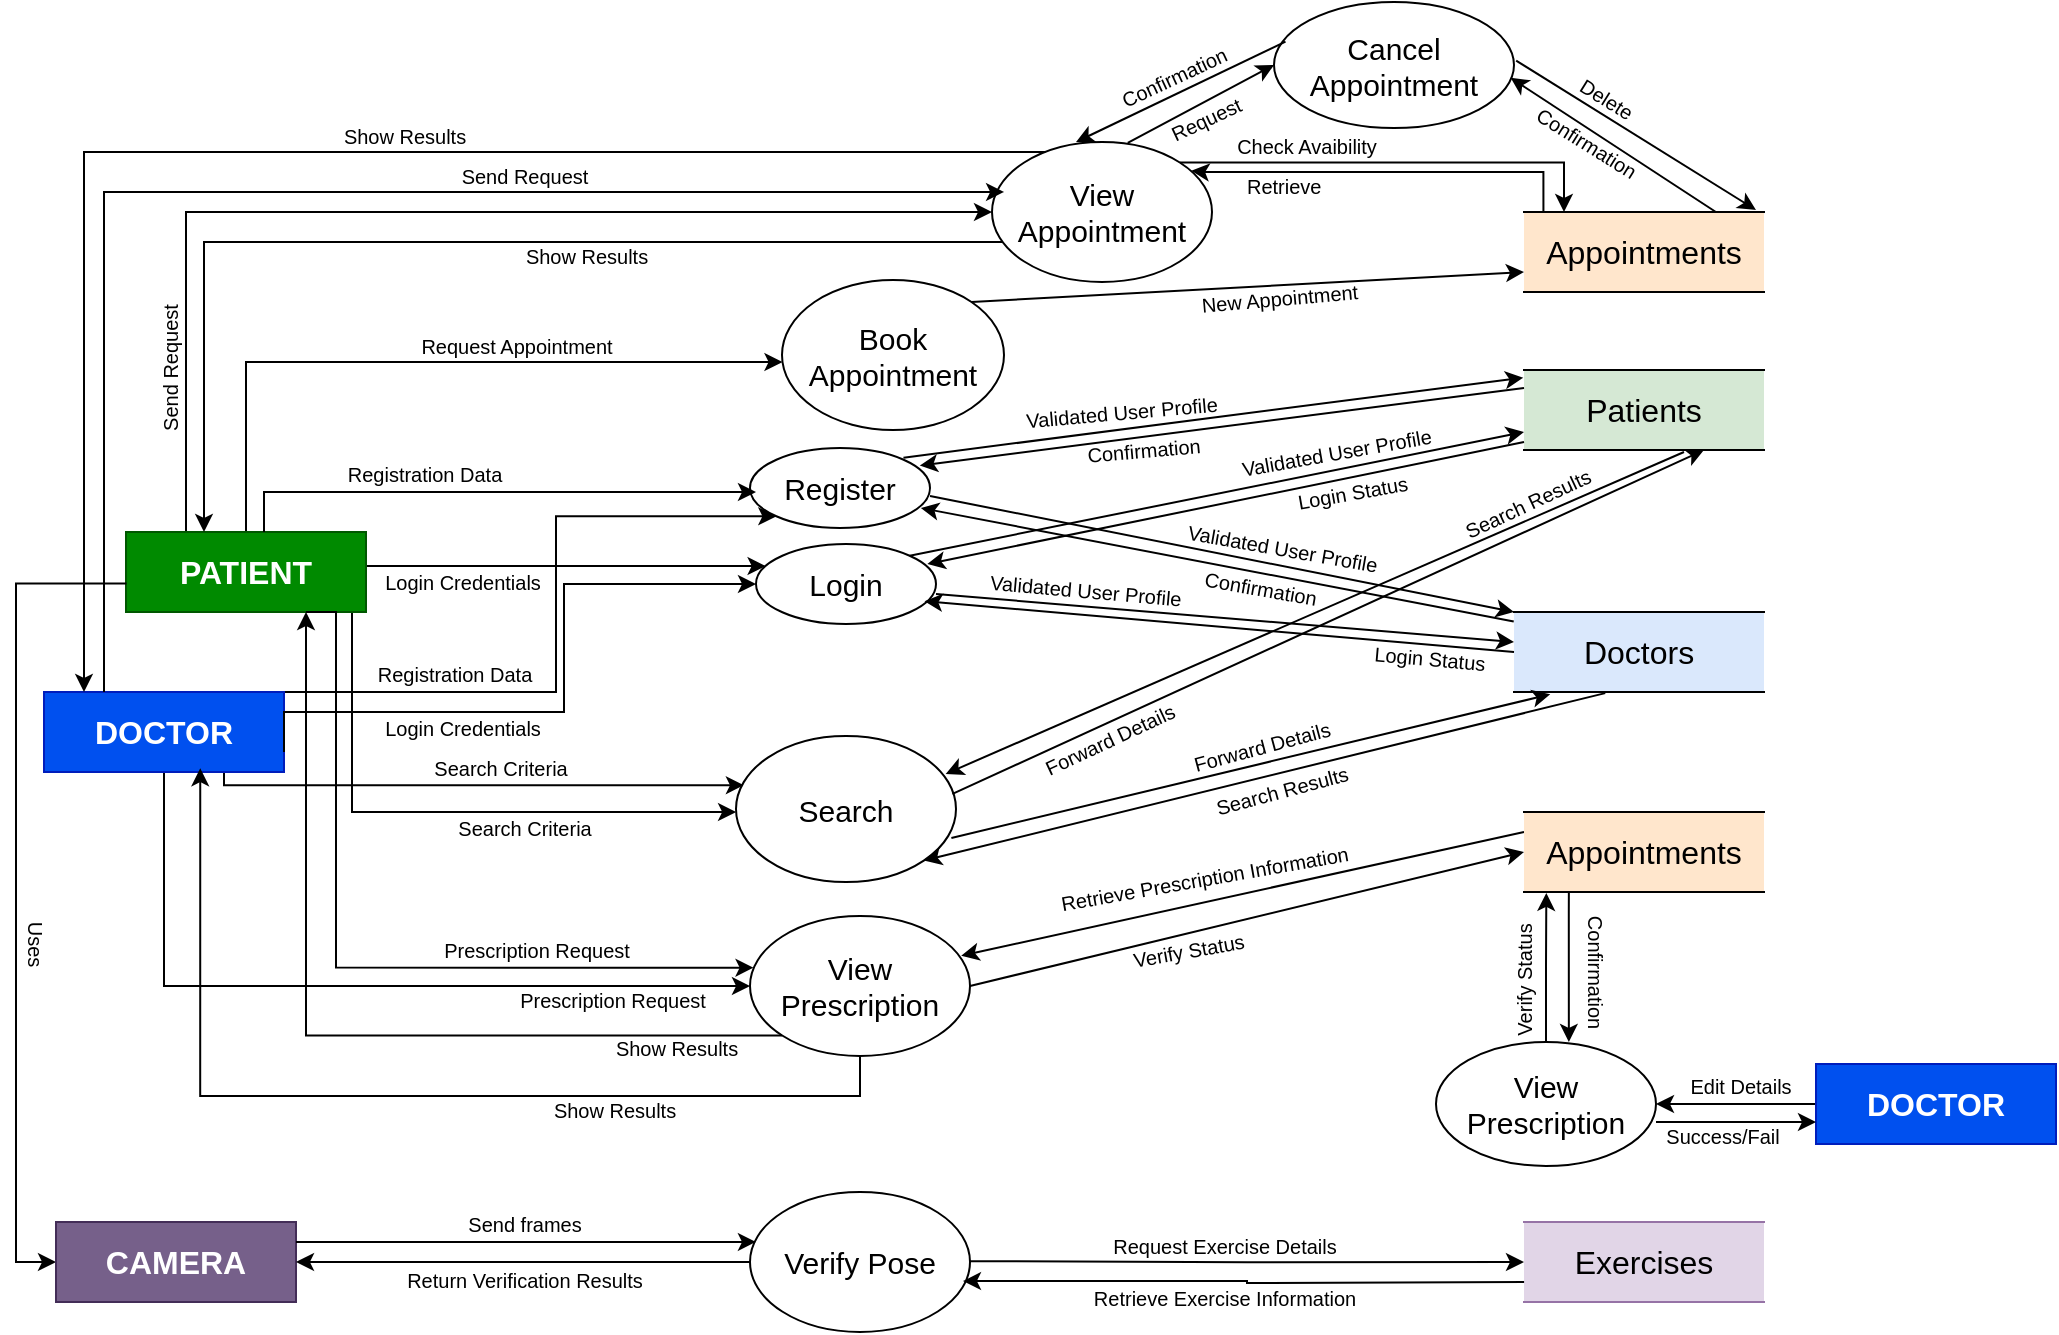 <mxfile version="28.2.5">
  <diagram name="Page-1" id="5ZiOnMxFXzEPqADjw09J">
    <mxGraphModel dx="1106" dy="609" grid="1" gridSize="10" guides="1" tooltips="1" connect="1" arrows="1" fold="1" page="1" pageScale="1" pageWidth="1169" pageHeight="827" math="0" shadow="0">
      <root>
        <mxCell id="0" />
        <mxCell id="1" parent="0" />
        <mxCell id="waqpgnGIKYoHZYGL3liz-4" style="edgeStyle=orthogonalEdgeStyle;rounded=0;orthogonalLoop=1;jettySize=auto;html=1;exitX=0.5;exitY=0;exitDx=0;exitDy=0;strokeColor=default;fontSize=16;" parent="1" source="ITKVBOuoMlczPPvl_M08-1" target="ITKVBOuoMlczPPvl_M08-7" edge="1">
          <mxGeometry relative="1" as="geometry">
            <mxPoint x="209" y="326" as="sourcePoint" />
            <mxPoint x="392" y="306" as="targetPoint" />
            <Array as="points">
              <mxPoint x="190" y="261" />
            </Array>
          </mxGeometry>
        </mxCell>
        <mxCell id="8ObjCxweGn8kpc9Idvh4-2" value="Request Appointment" style="edgeLabel;html=1;align=center;verticalAlign=bottom;resizable=0;points=[];fontSize=10;labelPosition=center;verticalLabelPosition=top;textShadow=0;labelBorderColor=none;labelBackgroundColor=none;" parent="waqpgnGIKYoHZYGL3liz-4" vertex="1" connectable="0">
          <mxGeometry x="0.253" y="1" relative="1" as="geometry">
            <mxPoint x="-2" y="1" as="offset" />
          </mxGeometry>
        </mxCell>
        <mxCell id="8ObjCxweGn8kpc9Idvh4-12" style="edgeStyle=orthogonalEdgeStyle;rounded=0;orthogonalLoop=1;jettySize=auto;html=1;exitX=1;exitY=0.5;exitDx=0;exitDy=0;" parent="1" source="ITKVBOuoMlczPPvl_M08-1" target="ITKVBOuoMlczPPvl_M08-5" edge="1">
          <mxGeometry relative="1" as="geometry">
            <mxPoint x="264" y="363.04" as="sourcePoint" />
            <mxPoint x="394.0" y="472.04" as="targetPoint" />
            <Array as="points">
              <mxPoint x="209" y="363" />
              <mxPoint x="449" y="363" />
            </Array>
          </mxGeometry>
        </mxCell>
        <mxCell id="8ObjCxweGn8kpc9Idvh4-30" style="edgeStyle=orthogonalEdgeStyle;rounded=0;orthogonalLoop=1;jettySize=auto;html=1;exitX=1;exitY=1;exitDx=0;exitDy=0;" parent="1" target="ITKVBOuoMlczPPvl_M08-11" edge="1">
          <mxGeometry relative="1" as="geometry">
            <Array as="points">
              <mxPoint x="243" y="384" />
              <mxPoint x="243" y="486" />
            </Array>
            <mxPoint x="203" y="384" as="sourcePoint" />
            <mxPoint x="429" y="486" as="targetPoint" />
          </mxGeometry>
        </mxCell>
        <mxCell id="vBy_Wl7hoCfyK3llR71G-22" style="edgeStyle=orthogonalEdgeStyle;rounded=0;orthogonalLoop=1;jettySize=auto;html=1;exitX=0.25;exitY=0;exitDx=0;exitDy=0;entryX=0;entryY=0.5;entryDx=0;entryDy=0;" parent="1" source="ITKVBOuoMlczPPvl_M08-1" target="waqpgnGIKYoHZYGL3liz-43" edge="1">
          <mxGeometry relative="1" as="geometry">
            <Array as="points">
              <mxPoint x="160" y="186" />
              <mxPoint x="559" y="186" />
            </Array>
          </mxGeometry>
        </mxCell>
        <mxCell id="ITKVBOuoMlczPPvl_M08-1" value="&lt;h2&gt;&lt;font style=&quot;font-size: 16px;&quot;&gt;PATIENT&lt;/font&gt;&lt;/h2&gt;" style="rounded=0;whiteSpace=wrap;html=1;fillColor=#008a00;fontColor=#ffffff;strokeColor=#005700;" parent="1" vertex="1">
          <mxGeometry x="130" y="346" width="120" height="40" as="geometry" />
        </mxCell>
        <mxCell id="8ObjCxweGn8kpc9Idvh4-8" style="edgeStyle=orthogonalEdgeStyle;rounded=0;orthogonalLoop=1;jettySize=auto;html=1;exitX=1;exitY=0.25;exitDx=0;exitDy=0;entryX=0;entryY=1;entryDx=0;entryDy=0;" parent="1" source="ITKVBOuoMlczPPvl_M08-2" target="ITKVBOuoMlczPPvl_M08-3" edge="1">
          <mxGeometry relative="1" as="geometry">
            <Array as="points">
              <mxPoint x="209" y="426" />
              <mxPoint x="345" y="426" />
              <mxPoint x="345" y="338" />
            </Array>
          </mxGeometry>
        </mxCell>
        <mxCell id="8ObjCxweGn8kpc9Idvh4-31" style="edgeStyle=orthogonalEdgeStyle;rounded=0;orthogonalLoop=1;jettySize=auto;html=1;exitX=0.75;exitY=1;exitDx=0;exitDy=0;entryX=0.036;entryY=0.337;entryDx=0;entryDy=0;entryPerimeter=0;" parent="1" source="ITKVBOuoMlczPPvl_M08-2" target="ITKVBOuoMlczPPvl_M08-11" edge="1">
          <mxGeometry relative="1" as="geometry">
            <mxPoint x="429" y="466" as="targetPoint" />
            <Array as="points">
              <mxPoint x="179" y="473" />
            </Array>
          </mxGeometry>
        </mxCell>
        <mxCell id="vBy_Wl7hoCfyK3llR71G-45" style="edgeStyle=orthogonalEdgeStyle;rounded=0;orthogonalLoop=1;jettySize=auto;html=1;exitX=0.5;exitY=1;exitDx=0;exitDy=0;entryX=0;entryY=0.5;entryDx=0;entryDy=0;" parent="1" source="ITKVBOuoMlczPPvl_M08-2" target="ITKVBOuoMlczPPvl_M08-9" edge="1">
          <mxGeometry relative="1" as="geometry" />
        </mxCell>
        <mxCell id="ITKVBOuoMlczPPvl_M08-2" value="&lt;font style=&quot;font-size: 16px;&quot;&gt;&lt;b style=&quot;&quot;&gt;DOCTOR&lt;/b&gt;&lt;/font&gt;" style="rounded=0;whiteSpace=wrap;html=1;fillColor=#0050ef;fontColor=#ffffff;strokeColor=#001DBC;" parent="1" vertex="1">
          <mxGeometry x="89" y="426" width="120" height="40" as="geometry" />
        </mxCell>
        <mxCell id="8ObjCxweGn8kpc9Idvh4-46" style="rounded=0;orthogonalLoop=1;jettySize=auto;html=1;exitX=1;exitY=0;exitDx=0;exitDy=0;entryX=-0.003;entryY=0.096;entryDx=0;entryDy=0;entryPerimeter=0;" parent="1" target="waqpgnGIKYoHZYGL3liz-26" edge="1">
          <mxGeometry relative="1" as="geometry">
            <mxPoint x="518.735" y="308.82" as="sourcePoint" />
            <mxPoint x="829" y="264" as="targetPoint" />
          </mxGeometry>
        </mxCell>
        <mxCell id="ITKVBOuoMlczPPvl_M08-3" value="&lt;font style=&quot;font-size: 15px;&quot;&gt;Register&lt;/font&gt;" style="ellipse;whiteSpace=wrap;html=1;" parent="1" vertex="1">
          <mxGeometry x="442" y="304" width="90" height="40" as="geometry" />
        </mxCell>
        <mxCell id="ITKVBOuoMlczPPvl_M08-5" value="&lt;font style=&quot;font-size: 15px;&quot;&gt;Login&lt;/font&gt;" style="ellipse;whiteSpace=wrap;html=1;" parent="1" vertex="1">
          <mxGeometry x="445" y="352" width="90" height="40" as="geometry" />
        </mxCell>
        <mxCell id="vBy_Wl7hoCfyK3llR71G-34" style="rounded=0;orthogonalLoop=1;jettySize=auto;html=1;exitX=0;exitY=0;exitDx=0;exitDy=0;entryX=0;entryY=0.75;entryDx=0;entryDy=0;" parent="1" source="ITKVBOuoMlczPPvl_M08-7" target="waqpgnGIKYoHZYGL3liz-29" edge="1">
          <mxGeometry relative="1" as="geometry" />
        </mxCell>
        <mxCell id="ITKVBOuoMlczPPvl_M08-7" value="&lt;font style=&quot;font-size: 15px;&quot;&gt;Book Appointment&lt;/font&gt;" style="ellipse;whiteSpace=wrap;html=1;spacing=8;direction=south;" parent="1" vertex="1">
          <mxGeometry x="458" y="220" width="111" height="75" as="geometry" />
        </mxCell>
        <mxCell id="ITKVBOuoMlczPPvl_M08-8" value="&lt;span style=&quot;font-size: 15px;&quot;&gt;Cancel Appointment&lt;/span&gt;" style="ellipse;whiteSpace=wrap;html=1;" parent="1" vertex="1">
          <mxGeometry x="704" y="81" width="120" height="63" as="geometry" />
        </mxCell>
        <mxCell id="vBy_Wl7hoCfyK3llR71G-55" style="edgeStyle=orthogonalEdgeStyle;rounded=0;orthogonalLoop=1;jettySize=auto;html=1;exitX=0;exitY=1;exitDx=0;exitDy=0;entryX=0.75;entryY=1;entryDx=0;entryDy=0;" parent="1" source="ITKVBOuoMlczPPvl_M08-9" target="ITKVBOuoMlczPPvl_M08-1" edge="1">
          <mxGeometry relative="1" as="geometry" />
        </mxCell>
        <mxCell id="ITKVBOuoMlczPPvl_M08-9" value="&lt;span style=&quot;font-size: 15px;&quot;&gt;View Prescription&lt;/span&gt;" style="ellipse;whiteSpace=wrap;html=1;" parent="1" vertex="1">
          <mxGeometry x="442" y="538" width="110" height="70" as="geometry" />
        </mxCell>
        <mxCell id="ITKVBOuoMlczPPvl_M08-11" value="&lt;font style=&quot;font-size: 15px;&quot;&gt;Search&lt;/font&gt;" style="ellipse;whiteSpace=wrap;html=1;" parent="1" vertex="1">
          <mxGeometry x="435" y="448" width="110" height="73" as="geometry" />
        </mxCell>
        <mxCell id="waqpgnGIKYoHZYGL3liz-26" value="&lt;font style=&quot;font-size: 16px;&quot;&gt;Patients&lt;/font&gt;" style="shape=partialRectangle;whiteSpace=wrap;html=1;left=0;right=0;fillColor=#d5e8d4;strokeColor=#000000;fillStyle=auto;" parent="1" vertex="1">
          <mxGeometry x="829" y="265" width="120" height="40" as="geometry" />
        </mxCell>
        <mxCell id="waqpgnGIKYoHZYGL3liz-28" value="&lt;font style=&quot;font-size: 16px;&quot;&gt;Doctors&lt;/font&gt;" style="shape=partialRectangle;whiteSpace=wrap;html=1;left=0;right=0;fillColor=#dae8fc;strokeColor=#000000;fillStyle=auto;fontSize=14;" parent="1" vertex="1">
          <mxGeometry x="824" y="386" width="125" height="40" as="geometry" />
        </mxCell>
        <mxCell id="waqpgnGIKYoHZYGL3liz-29" value="&lt;font style=&quot;font-size: 16px;&quot;&gt;Appointments&lt;/font&gt;" style="shape=partialRectangle;whiteSpace=wrap;html=1;left=0;right=0;fillColor=#ffe6cc;strokeColor=#000000;fillStyle=auto;fontSize=14;" parent="1" vertex="1">
          <mxGeometry x="829" y="186" width="120" height="40" as="geometry" />
        </mxCell>
        <mxCell id="vBy_Wl7hoCfyK3llR71G-24" style="edgeStyle=orthogonalEdgeStyle;rounded=0;orthogonalLoop=1;jettySize=auto;html=1;exitX=1;exitY=0;exitDx=0;exitDy=0;" parent="1" source="waqpgnGIKYoHZYGL3liz-43" edge="1">
          <mxGeometry relative="1" as="geometry">
            <mxPoint x="849" y="186" as="targetPoint" />
            <Array as="points">
              <mxPoint x="849" y="161" />
              <mxPoint x="849" y="186" />
            </Array>
          </mxGeometry>
        </mxCell>
        <mxCell id="vBy_Wl7hoCfyK3llR71G-37" style="rounded=0;orthogonalLoop=1;jettySize=auto;html=1;exitX=0.617;exitY=0.006;exitDx=0;exitDy=0;entryX=0;entryY=0.5;entryDx=0;entryDy=0;exitPerimeter=0;" parent="1" source="waqpgnGIKYoHZYGL3liz-43" target="ITKVBOuoMlczPPvl_M08-8" edge="1">
          <mxGeometry relative="1" as="geometry" />
        </mxCell>
        <mxCell id="waqpgnGIKYoHZYGL3liz-43" value="&lt;font style=&quot;font-size: 15px;&quot;&gt;View Appointment&lt;/font&gt;" style="ellipse;whiteSpace=wrap;html=1;" parent="1" vertex="1">
          <mxGeometry x="563" y="151" width="110" height="70" as="geometry" />
        </mxCell>
        <mxCell id="vBy_Wl7hoCfyK3llR71G-50" style="rounded=0;orthogonalLoop=1;jettySize=auto;html=1;exitX=0;exitY=0.25;exitDx=0;exitDy=0;entryX=0.96;entryY=0.284;entryDx=0;entryDy=0;entryPerimeter=0;" parent="1" source="4A9rfbyklD0xVL-0n6kL-1" target="ITKVBOuoMlczPPvl_M08-9" edge="1">
          <mxGeometry relative="1" as="geometry" />
        </mxCell>
        <mxCell id="4A9rfbyklD0xVL-0n6kL-11" style="edgeStyle=orthogonalEdgeStyle;rounded=0;orthogonalLoop=1;jettySize=auto;html=1;exitX=0.002;exitY=0.645;exitDx=0;exitDy=0;entryX=0;entryY=0.5;entryDx=0;entryDy=0;exitPerimeter=0;" parent="1" source="ITKVBOuoMlczPPvl_M08-1" target="8ObjCxweGn8kpc9Idvh4-1" edge="1">
          <mxGeometry relative="1" as="geometry">
            <mxPoint x="115" y="371" as="sourcePoint" />
            <Array as="points">
              <mxPoint x="75" y="372" />
              <mxPoint x="75" y="711" />
            </Array>
          </mxGeometry>
        </mxCell>
        <mxCell id="8ObjCxweGn8kpc9Idvh4-1" value="&lt;h2&gt;&lt;font style=&quot;font-size: 16px;&quot;&gt;CAMERA&lt;/font&gt;&lt;/h2&gt;" style="rounded=0;whiteSpace=wrap;html=1;fillColor=#76608a;strokeColor=#432D57;fontColor=#ffffff;" parent="1" vertex="1">
          <mxGeometry x="95" y="691" width="120" height="40" as="geometry" />
        </mxCell>
        <mxCell id="8ObjCxweGn8kpc9Idvh4-4" style="edgeStyle=orthogonalEdgeStyle;rounded=0;orthogonalLoop=1;jettySize=auto;html=1;" parent="1" edge="1">
          <mxGeometry relative="1" as="geometry">
            <mxPoint x="199" y="346" as="sourcePoint" />
            <mxPoint x="445" y="326" as="targetPoint" />
            <Array as="points">
              <mxPoint x="199" y="326" />
              <mxPoint x="445" y="326" />
            </Array>
          </mxGeometry>
        </mxCell>
        <mxCell id="8ObjCxweGn8kpc9Idvh4-5" value="Registration Data" style="edgeLabel;html=1;align=center;verticalAlign=bottom;resizable=0;points=[];fontSize=10;labelPosition=center;verticalLabelPosition=top;textShadow=0;labelBorderColor=none;labelBackgroundColor=none;" parent="1" vertex="1" connectable="0">
          <mxGeometry x="259" y="324" as="geometry">
            <mxPoint x="20" y="1" as="offset" />
          </mxGeometry>
        </mxCell>
        <mxCell id="8ObjCxweGn8kpc9Idvh4-9" value="Registration Data" style="edgeLabel;html=1;align=center;verticalAlign=bottom;resizable=0;points=[];fontSize=10;labelPosition=center;verticalLabelPosition=top;textShadow=0;labelBorderColor=none;labelBackgroundColor=none;" parent="1" vertex="1" connectable="0">
          <mxGeometry x="294" y="425" as="geometry" />
        </mxCell>
        <mxCell id="8ObjCxweGn8kpc9Idvh4-10" style="edgeStyle=orthogonalEdgeStyle;rounded=0;orthogonalLoop=1;jettySize=auto;html=1;entryX=0;entryY=0.5;entryDx=0;entryDy=0;exitX=1;exitY=0.75;exitDx=0;exitDy=0;" parent="1" source="ITKVBOuoMlczPPvl_M08-2" target="ITKVBOuoMlczPPvl_M08-5" edge="1">
          <mxGeometry relative="1" as="geometry">
            <mxPoint x="269" y="480" as="sourcePoint" />
            <mxPoint x="389" y="426" as="targetPoint" />
            <Array as="points">
              <mxPoint x="209" y="436" />
              <mxPoint x="349" y="436" />
              <mxPoint x="349" y="372" />
            </Array>
          </mxGeometry>
        </mxCell>
        <mxCell id="8ObjCxweGn8kpc9Idvh4-11" value="Login Credentials" style="edgeLabel;html=1;align=center;verticalAlign=bottom;resizable=0;points=[];fontSize=10;labelPosition=center;verticalLabelPosition=top;textShadow=0;labelBorderColor=none;labelBackgroundColor=none;" parent="1" vertex="1" connectable="0">
          <mxGeometry x="298" y="452" as="geometry" />
        </mxCell>
        <mxCell id="8ObjCxweGn8kpc9Idvh4-13" value="Login Credentials" style="edgeLabel;html=1;align=center;verticalAlign=bottom;resizable=0;points=[];fontSize=10;labelPosition=center;verticalLabelPosition=top;textShadow=0;labelBorderColor=none;labelBackgroundColor=none;" parent="1" vertex="1" connectable="0">
          <mxGeometry x="298" y="379" as="geometry" />
        </mxCell>
        <mxCell id="8ObjCxweGn8kpc9Idvh4-25" value="Confirmation" style="edgeLabel;html=1;align=center;verticalAlign=bottom;resizable=0;points=[];fontSize=10;labelPosition=center;verticalLabelPosition=top;textShadow=0;labelBorderColor=none;rotation=-5;labelBackgroundColor=none;" parent="1" vertex="1" connectable="0">
          <mxGeometry x="656" y="281" as="geometry">
            <mxPoint x="-20" y="31" as="offset" />
          </mxGeometry>
        </mxCell>
        <mxCell id="8ObjCxweGn8kpc9Idvh4-32" value="Search Criteria" style="edgeLabel;html=1;align=center;verticalAlign=bottom;resizable=0;points=[];fontSize=10;labelPosition=center;verticalLabelPosition=top;textShadow=0;labelBorderColor=none;" parent="1" vertex="1" connectable="0">
          <mxGeometry x="317" y="472" as="geometry" />
        </mxCell>
        <mxCell id="8ObjCxweGn8kpc9Idvh4-34" style="rounded=0;orthogonalLoop=1;jettySize=auto;html=1;exitX=0.984;exitY=0.397;exitDx=0;exitDy=0;exitPerimeter=0;entryX=0.75;entryY=1;entryDx=0;entryDy=0;" parent="1" source="ITKVBOuoMlczPPvl_M08-11" target="waqpgnGIKYoHZYGL3liz-26" edge="1">
          <mxGeometry relative="1" as="geometry">
            <mxPoint x="879" y="256" as="targetPoint" />
          </mxGeometry>
        </mxCell>
        <mxCell id="8ObjCxweGn8kpc9Idvh4-35" value="Forward Details" style="edgeLabel;html=1;align=center;verticalAlign=bottom;resizable=0;points=[];fontSize=10;labelPosition=center;verticalLabelPosition=top;textShadow=0;labelBorderColor=none;rotation=-25;labelBackgroundColor=none;" parent="1" vertex="1" connectable="0">
          <mxGeometry x="619" y="425" as="geometry">
            <mxPoint x="-8" y="32" as="offset" />
          </mxGeometry>
        </mxCell>
        <mxCell id="8ObjCxweGn8kpc9Idvh4-36" style="rounded=0;orthogonalLoop=1;jettySize=auto;html=1;entryX=0.953;entryY=0.26;entryDx=0;entryDy=0;entryPerimeter=0;" parent="1" target="ITKVBOuoMlczPPvl_M08-11" edge="1">
          <mxGeometry relative="1" as="geometry">
            <mxPoint x="909" y="306" as="sourcePoint" />
            <mxPoint x="544.81" y="479.4" as="targetPoint" />
          </mxGeometry>
        </mxCell>
        <mxCell id="8ObjCxweGn8kpc9Idvh4-39" value="Validated User Profile" style="edgeLabel;html=1;align=center;verticalAlign=bottom;resizable=0;points=[];fontSize=10;labelPosition=center;verticalLabelPosition=top;textShadow=0;labelBorderColor=none;rotation=-5;labelBackgroundColor=none;" parent="1" vertex="1" connectable="0">
          <mxGeometry x="633" y="262" as="geometry">
            <mxPoint x="-8" y="32" as="offset" />
          </mxGeometry>
        </mxCell>
        <mxCell id="8ObjCxweGn8kpc9Idvh4-51" style="rounded=0;orthogonalLoop=1;jettySize=auto;html=1;exitX=0;exitY=0.25;exitDx=0;exitDy=0;entryX=0.943;entryY=0.244;entryDx=0;entryDy=0;entryPerimeter=0;" parent="1" edge="1">
          <mxGeometry relative="1" as="geometry">
            <mxPoint x="829" y="274" as="sourcePoint" />
            <mxPoint x="526.87" y="312.76" as="targetPoint" />
          </mxGeometry>
        </mxCell>
        <mxCell id="vBy_Wl7hoCfyK3llR71G-1" style="rounded=0;orthogonalLoop=1;jettySize=auto;html=1;exitX=1;exitY=0.5;exitDx=0;exitDy=0;entryX=0;entryY=0.25;entryDx=0;entryDy=0;" parent="1" edge="1">
          <mxGeometry relative="1" as="geometry">
            <mxPoint x="535" y="377" as="sourcePoint" />
            <mxPoint x="824" y="401" as="targetPoint" />
          </mxGeometry>
        </mxCell>
        <mxCell id="vBy_Wl7hoCfyK3llR71G-2" style="rounded=1;orthogonalLoop=1;jettySize=auto;html=1;exitX=0;exitY=0.5;exitDx=0;exitDy=0;curved=0;entryX=0.936;entryY=0.715;entryDx=0;entryDy=0;entryPerimeter=0;" parent="1" source="waqpgnGIKYoHZYGL3liz-28" target="ITKVBOuoMlczPPvl_M08-5" edge="1">
          <mxGeometry relative="1" as="geometry">
            <mxPoint x="869" y="403" as="sourcePoint" />
            <mxPoint x="484" y="430" as="targetPoint" />
          </mxGeometry>
        </mxCell>
        <mxCell id="vBy_Wl7hoCfyK3llR71G-3" value="Validated User Profile" style="edgeLabel;html=1;align=center;verticalAlign=bottom;resizable=0;points=[];fontSize=10;labelPosition=center;verticalLabelPosition=top;textShadow=0;labelBorderColor=none;rotation=5;labelBackgroundColor=none;" parent="1" vertex="1" connectable="0">
          <mxGeometry x="619" y="352" as="geometry">
            <mxPoint x="-8" y="32" as="offset" />
          </mxGeometry>
        </mxCell>
        <mxCell id="vBy_Wl7hoCfyK3llR71G-4" value="Login Status" style="edgeLabel;html=1;align=center;verticalAlign=bottom;resizable=0;points=[];fontSize=10;labelPosition=center;verticalLabelPosition=top;textShadow=0;labelBorderColor=none;rotation=5;labelBackgroundColor=none;" parent="1" vertex="1" connectable="0">
          <mxGeometry x="791" y="386" as="geometry">
            <mxPoint x="-8" y="32" as="offset" />
          </mxGeometry>
        </mxCell>
        <mxCell id="vBy_Wl7hoCfyK3llR71G-6" value="Search Results" style="edgeLabel;html=1;align=center;verticalAlign=bottom;resizable=0;points=[];fontSize=10;labelPosition=center;verticalLabelPosition=top;textShadow=0;labelBorderColor=none;rotation=-25;labelBackgroundColor=none;" parent="1" vertex="1" connectable="0">
          <mxGeometry x="828" y="307" as="geometry">
            <mxPoint x="-8" y="32" as="offset" />
          </mxGeometry>
        </mxCell>
        <mxCell id="vBy_Wl7hoCfyK3llR71G-9" style="rounded=0;orthogonalLoop=1;jettySize=auto;html=1;exitX=1;exitY=0;exitDx=0;exitDy=0;" parent="1" source="ITKVBOuoMlczPPvl_M08-5" edge="1">
          <mxGeometry relative="1" as="geometry">
            <mxPoint x="535" y="360" as="sourcePoint" />
            <mxPoint x="829" y="296" as="targetPoint" />
          </mxGeometry>
        </mxCell>
        <mxCell id="vBy_Wl7hoCfyK3llR71G-10" style="rounded=0;orthogonalLoop=1;jettySize=auto;html=1;entryX=0.952;entryY=0.25;entryDx=0;entryDy=0;entryPerimeter=0;" parent="1" target="ITKVBOuoMlczPPvl_M08-5" edge="1">
          <mxGeometry relative="1" as="geometry">
            <mxPoint x="829" y="301" as="sourcePoint" />
            <mxPoint x="539" y="363" as="targetPoint" />
          </mxGeometry>
        </mxCell>
        <mxCell id="vBy_Wl7hoCfyK3llR71G-11" value="Validated User Profile" style="edgeLabel;html=1;align=center;verticalAlign=bottom;resizable=0;points=[];fontSize=10;labelPosition=center;verticalLabelPosition=top;textShadow=0;labelBorderColor=none;rotation=-10;labelBackgroundColor=none;" parent="1" vertex="1" connectable="0">
          <mxGeometry x="739" y="282" as="geometry">
            <mxPoint x="-8" y="32" as="offset" />
          </mxGeometry>
        </mxCell>
        <mxCell id="vBy_Wl7hoCfyK3llR71G-12" value="Login Status" style="edgeLabel;html=1;align=center;verticalAlign=bottom;resizable=0;points=[];fontSize=10;labelPosition=center;verticalLabelPosition=top;textShadow=0;labelBorderColor=none;rotation=-10;labelBackgroundColor=none;" parent="1" vertex="1" connectable="0">
          <mxGeometry x="759" y="301" as="geometry">
            <mxPoint x="-20" y="31" as="offset" />
          </mxGeometry>
        </mxCell>
        <mxCell id="vBy_Wl7hoCfyK3llR71G-13" style="rounded=0;orthogonalLoop=1;jettySize=auto;html=1;exitX=1;exitY=0.5;exitDx=0;exitDy=0;entryX=0;entryY=0;entryDx=0;entryDy=0;" parent="1" target="waqpgnGIKYoHZYGL3liz-28" edge="1">
          <mxGeometry relative="1" as="geometry">
            <mxPoint x="532" y="328" as="sourcePoint" />
            <mxPoint x="821" y="352" as="targetPoint" />
          </mxGeometry>
        </mxCell>
        <mxCell id="vBy_Wl7hoCfyK3llR71G-14" style="rounded=0;orthogonalLoop=1;jettySize=auto;html=1;entryX=0.949;entryY=0.75;entryDx=0;entryDy=0;entryPerimeter=0;exitX=-0.001;exitY=0.119;exitDx=0;exitDy=0;exitPerimeter=0;" parent="1" source="waqpgnGIKYoHZYGL3liz-28" target="ITKVBOuoMlczPPvl_M08-3" edge="1">
          <mxGeometry relative="1" as="geometry">
            <mxPoint x="819" y="391" as="sourcePoint" />
            <mxPoint x="529" y="334" as="targetPoint" />
          </mxGeometry>
        </mxCell>
        <mxCell id="vBy_Wl7hoCfyK3llR71G-15" value="Validated User Profile" style="edgeLabel;html=1;align=center;verticalAlign=bottom;resizable=0;points=[];fontSize=10;labelPosition=center;verticalLabelPosition=top;textShadow=0;labelBorderColor=none;rotation=10;labelBackgroundColor=none;" parent="1" vertex="1" connectable="0">
          <mxGeometry x="720" y="332" as="geometry">
            <mxPoint x="-8" y="32" as="offset" />
          </mxGeometry>
        </mxCell>
        <mxCell id="vBy_Wl7hoCfyK3llR71G-17" value="Confirmation" style="edgeLabel;html=1;align=center;verticalAlign=bottom;resizable=0;points=[];fontSize=10;labelPosition=center;verticalLabelPosition=top;textShadow=0;labelBorderColor=none;rotation=10;" parent="1" vertex="1" connectable="0">
          <mxGeometry x="709" y="352" as="geometry">
            <mxPoint x="-8" y="32" as="offset" />
          </mxGeometry>
        </mxCell>
        <mxCell id="vBy_Wl7hoCfyK3llR71G-18" style="rounded=0;orthogonalLoop=1;jettySize=auto;html=1;exitX=0.979;exitY=0.699;exitDx=0;exitDy=0;exitPerimeter=0;entryX=0.145;entryY=1.029;entryDx=0;entryDy=0;entryPerimeter=0;" parent="1" source="ITKVBOuoMlczPPvl_M08-11" target="waqpgnGIKYoHZYGL3liz-28" edge="1">
          <mxGeometry relative="1" as="geometry">
            <mxPoint x="927" y="426" as="targetPoint" />
            <mxPoint x="551" y="601" as="sourcePoint" />
          </mxGeometry>
        </mxCell>
        <mxCell id="vBy_Wl7hoCfyK3llR71G-19" style="rounded=0;orthogonalLoop=1;jettySize=auto;html=1;exitX=0.365;exitY=1.014;exitDx=0;exitDy=0;entryX=1;entryY=1;entryDx=0;entryDy=0;exitPerimeter=0;" parent="1" source="waqpgnGIKYoHZYGL3liz-28" target="ITKVBOuoMlczPPvl_M08-11" edge="1">
          <mxGeometry relative="1" as="geometry">
            <mxPoint x="538" y="513.5" as="targetPoint" />
            <mxPoint x="837" y="438.5" as="sourcePoint" />
          </mxGeometry>
        </mxCell>
        <mxCell id="vBy_Wl7hoCfyK3llR71G-20" value="Forward Details" style="edgeLabel;html=1;align=center;verticalAlign=bottom;resizable=0;points=[];fontSize=10;labelPosition=center;verticalLabelPosition=top;textShadow=0;labelBorderColor=none;rotation=-15;labelBackgroundColor=none;" parent="1" vertex="1" connectable="0">
          <mxGeometry x="699" y="428" as="geometry">
            <mxPoint x="-8" y="32" as="offset" />
          </mxGeometry>
        </mxCell>
        <mxCell id="vBy_Wl7hoCfyK3llR71G-21" value="Search Results" style="edgeLabel;html=1;align=center;verticalAlign=bottom;resizable=0;points=[];fontSize=10;labelPosition=center;verticalLabelPosition=top;textShadow=0;labelBorderColor=none;rotation=-15;labelBackgroundColor=none;" parent="1" vertex="1" connectable="0">
          <mxGeometry x="709" y="450" as="geometry">
            <mxPoint x="-8" y="32" as="offset" />
          </mxGeometry>
        </mxCell>
        <mxCell id="vBy_Wl7hoCfyK3llR71G-23" style="edgeStyle=orthogonalEdgeStyle;rounded=0;orthogonalLoop=1;jettySize=auto;html=1;exitX=0.25;exitY=0;exitDx=0;exitDy=0;entryX=0.055;entryY=0.357;entryDx=0;entryDy=0;entryPerimeter=0;" parent="1" target="waqpgnGIKYoHZYGL3liz-43" edge="1">
          <mxGeometry relative="1" as="geometry">
            <mxPoint x="119" y="426" as="sourcePoint" />
            <mxPoint x="559" y="176" as="targetPoint" />
            <Array as="points">
              <mxPoint x="119" y="176" />
            </Array>
          </mxGeometry>
        </mxCell>
        <mxCell id="vBy_Wl7hoCfyK3llR71G-25" style="edgeStyle=orthogonalEdgeStyle;rounded=0;orthogonalLoop=1;jettySize=auto;html=1;exitX=0.081;exitY=-0.013;exitDx=0;exitDy=0;entryX=0.906;entryY=0.206;entryDx=0;entryDy=0;exitPerimeter=0;entryPerimeter=0;" parent="1" source="waqpgnGIKYoHZYGL3liz-29" target="waqpgnGIKYoHZYGL3liz-43" edge="1">
          <mxGeometry relative="1" as="geometry">
            <mxPoint x="669" y="166" as="targetPoint" />
            <mxPoint x="871" y="191" as="sourcePoint" />
            <Array as="points">
              <mxPoint x="839" y="166" />
              <mxPoint x="669" y="165" />
            </Array>
          </mxGeometry>
        </mxCell>
        <mxCell id="vBy_Wl7hoCfyK3llR71G-26" value="Retrieve&amp;nbsp;" style="edgeLabel;html=1;align=center;verticalAlign=bottom;resizable=0;points=[];fontSize=10;labelPosition=center;verticalLabelPosition=top;textShadow=0;labelBorderColor=none;labelBackgroundColor=none;" parent="1" vertex="1" connectable="0">
          <mxGeometry x="710" y="181" as="geometry" />
        </mxCell>
        <mxCell id="vBy_Wl7hoCfyK3llR71G-27" value="Check Avaibility" style="edgeLabel;html=1;align=center;verticalAlign=bottom;resizable=0;points=[];fontSize=10;labelPosition=center;verticalLabelPosition=top;textShadow=0;labelBorderColor=none;labelBackgroundColor=none;" parent="1" vertex="1" connectable="0">
          <mxGeometry x="720" y="161" as="geometry" />
        </mxCell>
        <mxCell id="vBy_Wl7hoCfyK3llR71G-28" style="edgeStyle=orthogonalEdgeStyle;rounded=0;orthogonalLoop=1;jettySize=auto;html=1;entryX=0.325;entryY=0;entryDx=0;entryDy=0;entryPerimeter=0;" parent="1" source="waqpgnGIKYoHZYGL3liz-43" target="ITKVBOuoMlczPPvl_M08-1" edge="1">
          <mxGeometry relative="1" as="geometry">
            <mxPoint x="565" y="196" as="sourcePoint" />
            <mxPoint x="166" y="352" as="targetPoint" />
            <Array as="points">
              <mxPoint x="169" y="201" />
            </Array>
          </mxGeometry>
        </mxCell>
        <mxCell id="vBy_Wl7hoCfyK3llR71G-29" value="Show Results" style="edgeLabel;html=1;align=center;verticalAlign=bottom;resizable=0;points=[];fontSize=10;labelPosition=center;verticalLabelPosition=top;textShadow=0;labelBorderColor=none;labelBackgroundColor=none;" parent="1" vertex="1" connectable="0">
          <mxGeometry x="360" y="216" as="geometry" />
        </mxCell>
        <mxCell id="vBy_Wl7hoCfyK3llR71G-30" value="Send Request" style="edgeLabel;html=1;align=center;verticalAlign=bottom;resizable=0;points=[];fontSize=10;labelPosition=center;verticalLabelPosition=top;textShadow=0;labelBorderColor=none;labelBackgroundColor=none;" parent="1" vertex="1" connectable="0">
          <mxGeometry x="329" y="176" as="geometry" />
        </mxCell>
        <mxCell id="vBy_Wl7hoCfyK3llR71G-31" value="Send Request" style="edgeLabel;html=1;align=center;verticalAlign=bottom;resizable=0;points=[];fontSize=10;labelPosition=center;verticalLabelPosition=top;textShadow=0;labelBorderColor=none;rotation=-90;labelBackgroundColor=none;" parent="1" vertex="1" connectable="0">
          <mxGeometry x="160" y="265" as="geometry" />
        </mxCell>
        <mxCell id="vBy_Wl7hoCfyK3llR71G-32" style="edgeStyle=orthogonalEdgeStyle;rounded=0;orthogonalLoop=1;jettySize=auto;html=1;" parent="1" source="waqpgnGIKYoHZYGL3liz-43" edge="1">
          <mxGeometry relative="1" as="geometry">
            <mxPoint x="508" y="161" as="sourcePoint" />
            <mxPoint x="109" y="426" as="targetPoint" />
            <Array as="points">
              <mxPoint x="109" y="156" />
              <mxPoint x="109" y="426" />
            </Array>
          </mxGeometry>
        </mxCell>
        <mxCell id="vBy_Wl7hoCfyK3llR71G-33" value="Show Results" style="edgeLabel;html=1;align=center;verticalAlign=bottom;resizable=0;points=[];fontSize=10;labelPosition=center;verticalLabelPosition=top;textShadow=0;labelBorderColor=none;labelBackgroundColor=none;" parent="1" vertex="1" connectable="0">
          <mxGeometry x="269" y="156" as="geometry" />
        </mxCell>
        <mxCell id="vBy_Wl7hoCfyK3llR71G-35" value="New Appointment" style="edgeLabel;html=1;align=center;verticalAlign=bottom;resizable=0;points=[];fontSize=10;labelPosition=center;verticalLabelPosition=top;textShadow=0;labelBorderColor=none;rotation=-5;labelBackgroundColor=none;" parent="1" vertex="1" connectable="0">
          <mxGeometry x="707" y="238" as="geometry" />
        </mxCell>
        <mxCell id="vBy_Wl7hoCfyK3llR71G-38" style="rounded=0;orthogonalLoop=1;jettySize=auto;html=1;exitX=0.048;exitY=0.315;exitDx=0;exitDy=0;entryX=0.048;entryY=0.315;entryDx=0;entryDy=0;entryPerimeter=0;exitPerimeter=0;" parent="1" source="ITKVBOuoMlczPPvl_M08-8" edge="1">
          <mxGeometry relative="1" as="geometry">
            <mxPoint x="691" y="113" as="sourcePoint" />
            <mxPoint x="605" y="151" as="targetPoint" />
          </mxGeometry>
        </mxCell>
        <mxCell id="vBy_Wl7hoCfyK3llR71G-39" value="Confirmation" style="edgeLabel;html=1;align=center;verticalAlign=bottom;resizable=0;points=[];fontSize=10;labelPosition=center;verticalLabelPosition=top;textShadow=0;labelBorderColor=none;rotation=-25;" parent="1" vertex="1" connectable="0">
          <mxGeometry x="657" y="126" as="geometry" />
        </mxCell>
        <mxCell id="vBy_Wl7hoCfyK3llR71G-40" value="Request" style="edgeLabel;html=1;align=center;verticalAlign=bottom;resizable=0;points=[];fontSize=10;labelPosition=center;verticalLabelPosition=top;textShadow=0;labelBorderColor=none;rotation=-25;" parent="1" vertex="1" connectable="0">
          <mxGeometry x="673" y="147" as="geometry" />
        </mxCell>
        <mxCell id="vBy_Wl7hoCfyK3llR71G-41" style="rounded=0;orthogonalLoop=1;jettySize=auto;html=1;exitX=1.009;exitY=0.465;exitDx=0;exitDy=0;exitPerimeter=0;" parent="1" source="ITKVBOuoMlczPPvl_M08-8" edge="1">
          <mxGeometry relative="1" as="geometry">
            <mxPoint x="825" y="111" as="sourcePoint" />
            <mxPoint x="945" y="185" as="targetPoint" />
          </mxGeometry>
        </mxCell>
        <mxCell id="vBy_Wl7hoCfyK3llR71G-42" value="Delete" style="edgeLabel;html=1;align=center;verticalAlign=bottom;resizable=0;points=[];fontSize=10;labelPosition=center;verticalLabelPosition=top;textShadow=0;labelBorderColor=none;rotation=32;" parent="1" vertex="1" connectable="0">
          <mxGeometry x="865" y="136" as="geometry" />
        </mxCell>
        <mxCell id="vBy_Wl7hoCfyK3llR71G-43" style="rounded=0;orthogonalLoop=1;jettySize=auto;html=1;entryX=0.986;entryY=0.602;entryDx=0;entryDy=0;entryPerimeter=0;exitX=0.798;exitY=-0.003;exitDx=0;exitDy=0;exitPerimeter=0;" parent="1" source="waqpgnGIKYoHZYGL3liz-29" target="ITKVBOuoMlczPPvl_M08-8" edge="1">
          <mxGeometry relative="1" as="geometry">
            <mxPoint x="941" y="193" as="sourcePoint" />
            <mxPoint x="824" y="119" as="targetPoint" />
          </mxGeometry>
        </mxCell>
        <mxCell id="vBy_Wl7hoCfyK3llR71G-44" value="Confirmation" style="edgeLabel;html=1;align=center;verticalAlign=bottom;resizable=0;points=[];fontSize=10;labelPosition=center;verticalLabelPosition=top;textShadow=0;labelBorderColor=none;rotation=32;" parent="1" vertex="1" connectable="0">
          <mxGeometry x="855" y="158" as="geometry" />
        </mxCell>
        <mxCell id="vBy_Wl7hoCfyK3llR71G-46" style="edgeStyle=orthogonalEdgeStyle;rounded=0;orthogonalLoop=1;jettySize=auto;html=1;exitX=0.75;exitY=1;exitDx=0;exitDy=0;entryX=0.016;entryY=0.369;entryDx=0;entryDy=0;entryPerimeter=0;" parent="1" source="ITKVBOuoMlczPPvl_M08-1" target="ITKVBOuoMlczPPvl_M08-9" edge="1">
          <mxGeometry relative="1" as="geometry">
            <Array as="points">
              <mxPoint x="235" y="386" />
              <mxPoint x="235" y="564" />
            </Array>
          </mxGeometry>
        </mxCell>
        <mxCell id="vBy_Wl7hoCfyK3llR71G-47" value="Prescription Request" style="edgeLabel;html=1;align=center;verticalAlign=bottom;resizable=0;points=[];fontSize=10;labelPosition=center;verticalLabelPosition=top;textShadow=0;labelBorderColor=none;labelBackgroundColor=none;" parent="1" vertex="1" connectable="0">
          <mxGeometry x="335" y="563" as="geometry" />
        </mxCell>
        <mxCell id="vBy_Wl7hoCfyK3llR71G-48" value="Prescription Request" style="edgeLabel;html=1;align=center;verticalAlign=bottom;resizable=0;points=[];fontSize=10;labelPosition=center;verticalLabelPosition=top;textShadow=0;labelBorderColor=none;labelBackgroundColor=none;" parent="1" vertex="1" connectable="0">
          <mxGeometry x="373" y="588" as="geometry" />
        </mxCell>
        <mxCell id="vBy_Wl7hoCfyK3llR71G-49" style="rounded=0;orthogonalLoop=1;jettySize=auto;html=1;exitX=1;exitY=0.5;exitDx=0;exitDy=0;entryX=0;entryY=0.5;entryDx=0;entryDy=0;" parent="1" source="ITKVBOuoMlczPPvl_M08-9" target="4A9rfbyklD0xVL-0n6kL-1" edge="1">
          <mxGeometry relative="1" as="geometry">
            <mxPoint x="552" y="569" as="sourcePoint" />
            <mxPoint x="625" y="531" as="targetPoint" />
          </mxGeometry>
        </mxCell>
        <mxCell id="vBy_Wl7hoCfyK3llR71G-53" value="Verify Status" style="edgeLabel;html=1;align=center;verticalAlign=bottom;resizable=0;points=[];fontSize=10;labelPosition=center;verticalLabelPosition=top;textShadow=0;labelBorderColor=none;rotation=-10;labelBackgroundColor=none;" parent="1" vertex="1" connectable="0">
          <mxGeometry x="665" y="531" as="geometry">
            <mxPoint x="-8" y="32" as="offset" />
          </mxGeometry>
        </mxCell>
        <mxCell id="vBy_Wl7hoCfyK3llR71G-54" value="Retrieve Prescription Information" style="edgeLabel;html=1;align=center;verticalAlign=bottom;resizable=0;points=[];fontSize=10;labelPosition=center;verticalLabelPosition=top;textShadow=0;labelBorderColor=none;rotation=-10;labelBackgroundColor=none;" parent="1" vertex="1" connectable="0">
          <mxGeometry x="673" y="495" as="geometry">
            <mxPoint x="-8" y="32" as="offset" />
          </mxGeometry>
        </mxCell>
        <mxCell id="vBy_Wl7hoCfyK3llR71G-56" value="Show Results" style="edgeLabel;html=1;align=center;verticalAlign=bottom;resizable=0;points=[];fontSize=10;labelPosition=center;verticalLabelPosition=top;textShadow=0;labelBorderColor=none;labelBackgroundColor=none;" parent="1" vertex="1" connectable="0">
          <mxGeometry x="360" y="621" as="geometry">
            <mxPoint x="14" y="22" as="offset" />
          </mxGeometry>
        </mxCell>
        <mxCell id="vBy_Wl7hoCfyK3llR71G-57" style="edgeStyle=orthogonalEdgeStyle;rounded=0;orthogonalLoop=1;jettySize=auto;html=1;exitX=0.5;exitY=1;exitDx=0;exitDy=0;entryX=0.651;entryY=0.953;entryDx=0;entryDy=0;entryPerimeter=0;" parent="1" source="ITKVBOuoMlczPPvl_M08-9" target="ITKVBOuoMlczPPvl_M08-2" edge="1">
          <mxGeometry relative="1" as="geometry" />
        </mxCell>
        <mxCell id="vBy_Wl7hoCfyK3llR71G-58" value="Show Results" style="edgeLabel;html=1;align=center;verticalAlign=bottom;resizable=0;points=[];fontSize=10;labelPosition=center;verticalLabelPosition=top;textShadow=0;labelBorderColor=none;labelBackgroundColor=none;" parent="1" vertex="1" connectable="0">
          <mxGeometry x="391" y="590" as="geometry">
            <mxPoint x="14" y="22" as="offset" />
          </mxGeometry>
        </mxCell>
        <mxCell id="4A9rfbyklD0xVL-0n6kL-1" value="&lt;font style=&quot;font-size: 16px;&quot;&gt;Appointments&lt;/font&gt;" style="shape=partialRectangle;whiteSpace=wrap;html=1;left=0;right=0;fillColor=#ffe6cc;strokeColor=#000000;fillStyle=auto;fontSize=14;" parent="1" vertex="1">
          <mxGeometry x="829" y="486" width="120" height="40" as="geometry" />
        </mxCell>
        <mxCell id="4A9rfbyklD0xVL-0n6kL-2" value="&lt;font style=&quot;font-size: 16px;&quot;&gt;Exercises&lt;/font&gt;" style="shape=partialRectangle;whiteSpace=wrap;html=1;left=0;right=0;fillColor=#e1d5e7;strokeColor=#9673a6;fillStyle=auto;fontSize=14;" parent="1" vertex="1">
          <mxGeometry x="829" y="691" width="120" height="40" as="geometry" />
        </mxCell>
        <mxCell id="4A9rfbyklD0xVL-0n6kL-3" value="&lt;span style=&quot;font-size: 15px;&quot;&gt;Verify Pose&lt;/span&gt;" style="ellipse;whiteSpace=wrap;html=1;" parent="1" vertex="1">
          <mxGeometry x="442" y="676" width="110" height="70" as="geometry" />
        </mxCell>
        <mxCell id="4A9rfbyklD0xVL-0n6kL-4" style="edgeStyle=orthogonalEdgeStyle;rounded=0;orthogonalLoop=1;jettySize=auto;html=1;exitX=1;exitY=0.25;exitDx=0;exitDy=0;entryX=0.027;entryY=0.357;entryDx=0;entryDy=0;entryPerimeter=0;" parent="1" source="8ObjCxweGn8kpc9Idvh4-1" target="4A9rfbyklD0xVL-0n6kL-3" edge="1">
          <mxGeometry relative="1" as="geometry" />
        </mxCell>
        <mxCell id="4A9rfbyklD0xVL-0n6kL-6" style="edgeStyle=orthogonalEdgeStyle;rounded=0;orthogonalLoop=1;jettySize=auto;html=1;exitX=0;exitY=0.5;exitDx=0;exitDy=0;entryX=0;entryY=0.5;entryDx=0;entryDy=0;" parent="1" target="4A9rfbyklD0xVL-0n6kL-2" edge="1">
          <mxGeometry relative="1" as="geometry">
            <mxPoint x="552" y="710.58" as="sourcePoint" />
            <mxPoint x="782" y="710.58" as="targetPoint" />
          </mxGeometry>
        </mxCell>
        <mxCell id="4A9rfbyklD0xVL-0n6kL-7" style="edgeStyle=orthogonalEdgeStyle;rounded=0;orthogonalLoop=1;jettySize=auto;html=1;exitX=0;exitY=0.5;exitDx=0;exitDy=0;" parent="1" source="4A9rfbyklD0xVL-0n6kL-3" edge="1">
          <mxGeometry relative="1" as="geometry">
            <mxPoint x="486" y="711" as="sourcePoint" />
            <mxPoint x="215" y="711" as="targetPoint" />
          </mxGeometry>
        </mxCell>
        <mxCell id="4A9rfbyklD0xVL-0n6kL-8" value="Send frames" style="edgeLabel;html=1;align=center;verticalAlign=bottom;resizable=0;points=[];fontSize=10;labelPosition=center;verticalLabelPosition=top;textShadow=0;labelBorderColor=none;" parent="1" vertex="1" connectable="0">
          <mxGeometry x="315" y="678" as="geometry">
            <mxPoint x="14" y="22" as="offset" />
          </mxGeometry>
        </mxCell>
        <mxCell id="4A9rfbyklD0xVL-0n6kL-9" value="Request Exercise Details" style="edgeLabel;html=1;align=center;verticalAlign=bottom;resizable=0;points=[];fontSize=10;labelPosition=center;verticalLabelPosition=top;textShadow=0;labelBorderColor=none;" parent="1" vertex="1" connectable="0">
          <mxGeometry x="665" y="689" as="geometry">
            <mxPoint x="14" y="22" as="offset" />
          </mxGeometry>
        </mxCell>
        <mxCell id="4A9rfbyklD0xVL-0n6kL-10" value="Return Verification Results" style="edgeLabel;html=1;align=center;verticalAlign=bottom;resizable=0;points=[];fontSize=10;labelPosition=center;verticalLabelPosition=top;textShadow=0;labelBorderColor=none;" parent="1" vertex="1" connectable="0">
          <mxGeometry x="315" y="706" as="geometry">
            <mxPoint x="14" y="22" as="offset" />
          </mxGeometry>
        </mxCell>
        <mxCell id="4A9rfbyklD0xVL-0n6kL-13" value="Uses" style="edgeLabel;html=1;align=center;verticalAlign=bottom;resizable=0;points=[];fontSize=10;labelPosition=center;verticalLabelPosition=top;textShadow=0;labelBorderColor=none;rotation=90;" parent="1" vertex="1" connectable="0">
          <mxGeometry x="76" y="551" as="geometry" />
        </mxCell>
        <mxCell id="4A9rfbyklD0xVL-0n6kL-14" value="Search Criteria" style="edgeLabel;html=1;align=center;verticalAlign=bottom;resizable=0;points=[];fontSize=10;labelPosition=center;verticalLabelPosition=top;textShadow=0;labelBorderColor=none;labelBackgroundColor=none;" parent="1" vertex="1" connectable="0">
          <mxGeometry x="329" y="502" as="geometry" />
        </mxCell>
        <mxCell id="4A9rfbyklD0xVL-0n6kL-15" style="edgeStyle=orthogonalEdgeStyle;rounded=0;orthogonalLoop=1;jettySize=auto;html=1;entryX=0.968;entryY=0.636;entryDx=0;entryDy=0;entryPerimeter=0;" parent="1" target="4A9rfbyklD0xVL-0n6kL-3" edge="1">
          <mxGeometry relative="1" as="geometry">
            <mxPoint x="829.04" y="721" as="sourcePoint" />
            <mxPoint x="552" y="721.36" as="targetPoint" />
          </mxGeometry>
        </mxCell>
        <mxCell id="4A9rfbyklD0xVL-0n6kL-16" value="Retrieve Exercise Information" style="edgeLabel;html=1;align=center;verticalAlign=bottom;resizable=0;points=[];fontSize=10;labelPosition=center;verticalLabelPosition=top;textShadow=0;labelBorderColor=none;" parent="1" vertex="1" connectable="0">
          <mxGeometry x="665" y="715" as="geometry">
            <mxPoint x="14" y="22" as="offset" />
          </mxGeometry>
        </mxCell>
        <mxCell id="4A9rfbyklD0xVL-0n6kL-20" style="edgeStyle=orthogonalEdgeStyle;rounded=0;orthogonalLoop=1;jettySize=auto;html=1;exitX=0;exitY=0.5;exitDx=0;exitDy=0;entryX=1;entryY=0.5;entryDx=0;entryDy=0;" parent="1" source="4A9rfbyklD0xVL-0n6kL-17" target="4A9rfbyklD0xVL-0n6kL-19" edge="1">
          <mxGeometry relative="1" as="geometry">
            <Array as="points">
              <mxPoint x="975" y="632" />
            </Array>
          </mxGeometry>
        </mxCell>
        <mxCell id="4A9rfbyklD0xVL-0n6kL-17" value="&lt;font style=&quot;font-size: 16px;&quot;&gt;&lt;b style=&quot;&quot;&gt;DOCTOR&lt;/b&gt;&lt;/font&gt;" style="rounded=0;whiteSpace=wrap;html=1;fillColor=#0050ef;fontColor=#ffffff;strokeColor=#001DBC;" parent="1" vertex="1">
          <mxGeometry x="975" y="612" width="120" height="40" as="geometry" />
        </mxCell>
        <mxCell id="4A9rfbyklD0xVL-0n6kL-19" value="&lt;span style=&quot;font-size: 15px;&quot;&gt;View Prescription&lt;/span&gt;" style="ellipse;whiteSpace=wrap;html=1;" parent="1" vertex="1">
          <mxGeometry x="785" y="601" width="110" height="62" as="geometry" />
        </mxCell>
        <mxCell id="4A9rfbyklD0xVL-0n6kL-22" style="edgeStyle=orthogonalEdgeStyle;rounded=0;orthogonalLoop=1;jettySize=auto;html=1;exitX=0.5;exitY=0;exitDx=0;exitDy=0;entryX=0.093;entryY=1.011;entryDx=0;entryDy=0;entryPerimeter=0;" parent="1" source="4A9rfbyklD0xVL-0n6kL-19" target="4A9rfbyklD0xVL-0n6kL-1" edge="1">
          <mxGeometry relative="1" as="geometry" />
        </mxCell>
        <mxCell id="4A9rfbyklD0xVL-0n6kL-23" value="Edit Details" style="edgeLabel;html=1;align=center;verticalAlign=bottom;resizable=0;points=[];fontSize=10;labelPosition=center;verticalLabelPosition=top;textShadow=0;labelBorderColor=none;rotation=0;" parent="1" vertex="1" connectable="0">
          <mxGeometry x="945" y="599" as="geometry">
            <mxPoint x="-8" y="32" as="offset" />
          </mxGeometry>
        </mxCell>
        <mxCell id="4A9rfbyklD0xVL-0n6kL-24" value="Verify Status" style="edgeLabel;html=1;align=center;verticalAlign=bottom;resizable=0;points=[];fontSize=10;labelPosition=center;verticalLabelPosition=top;textShadow=0;labelBorderColor=none;rotation=270;" parent="1" vertex="1" connectable="0">
          <mxGeometry x="805" y="563" as="geometry">
            <mxPoint x="-8" y="32" as="offset" />
          </mxGeometry>
        </mxCell>
        <mxCell id="4A9rfbyklD0xVL-0n6kL-25" style="edgeStyle=orthogonalEdgeStyle;rounded=0;orthogonalLoop=1;jettySize=auto;html=1;exitX=0.5;exitY=0;exitDx=0;exitDy=0;entryX=0.093;entryY=1.011;entryDx=0;entryDy=0;entryPerimeter=0;" parent="1" edge="1">
          <mxGeometry relative="1" as="geometry">
            <mxPoint x="851.43" y="526" as="sourcePoint" />
            <mxPoint x="851.43" y="601" as="targetPoint" />
            <Array as="points">
              <mxPoint x="851.43" y="536" />
              <mxPoint x="851.43" y="536" />
            </Array>
          </mxGeometry>
        </mxCell>
        <mxCell id="4A9rfbyklD0xVL-0n6kL-26" value="Confirmation" style="edgeLabel;html=1;align=center;verticalAlign=bottom;resizable=0;points=[];fontSize=10;labelPosition=center;verticalLabelPosition=top;textShadow=0;labelBorderColor=none;rotation=90;" parent="1" vertex="1" connectable="0">
          <mxGeometry x="880" y="581" as="geometry">
            <mxPoint x="-16" y="24" as="offset" />
          </mxGeometry>
        </mxCell>
        <mxCell id="4A9rfbyklD0xVL-0n6kL-27" style="edgeStyle=orthogonalEdgeStyle;rounded=0;orthogonalLoop=1;jettySize=auto;html=1;exitX=0;exitY=0.5;exitDx=0;exitDy=0;entryX=1;entryY=0.5;entryDx=0;entryDy=0;" parent="1" edge="1">
          <mxGeometry relative="1" as="geometry">
            <mxPoint x="895" y="641" as="sourcePoint" />
            <mxPoint x="975" y="641" as="targetPoint" />
            <Array as="points">
              <mxPoint x="975" y="641" />
            </Array>
          </mxGeometry>
        </mxCell>
        <mxCell id="4A9rfbyklD0xVL-0n6kL-28" value="Success/Fail" style="edgeLabel;html=1;align=center;verticalAlign=bottom;resizable=0;points=[];fontSize=10;labelPosition=center;verticalLabelPosition=top;textShadow=0;labelBorderColor=none;rotation=0;" parent="1" vertex="1" connectable="0">
          <mxGeometry x="936" y="624" as="geometry">
            <mxPoint x="-8" y="32" as="offset" />
          </mxGeometry>
        </mxCell>
      </root>
    </mxGraphModel>
  </diagram>
</mxfile>
